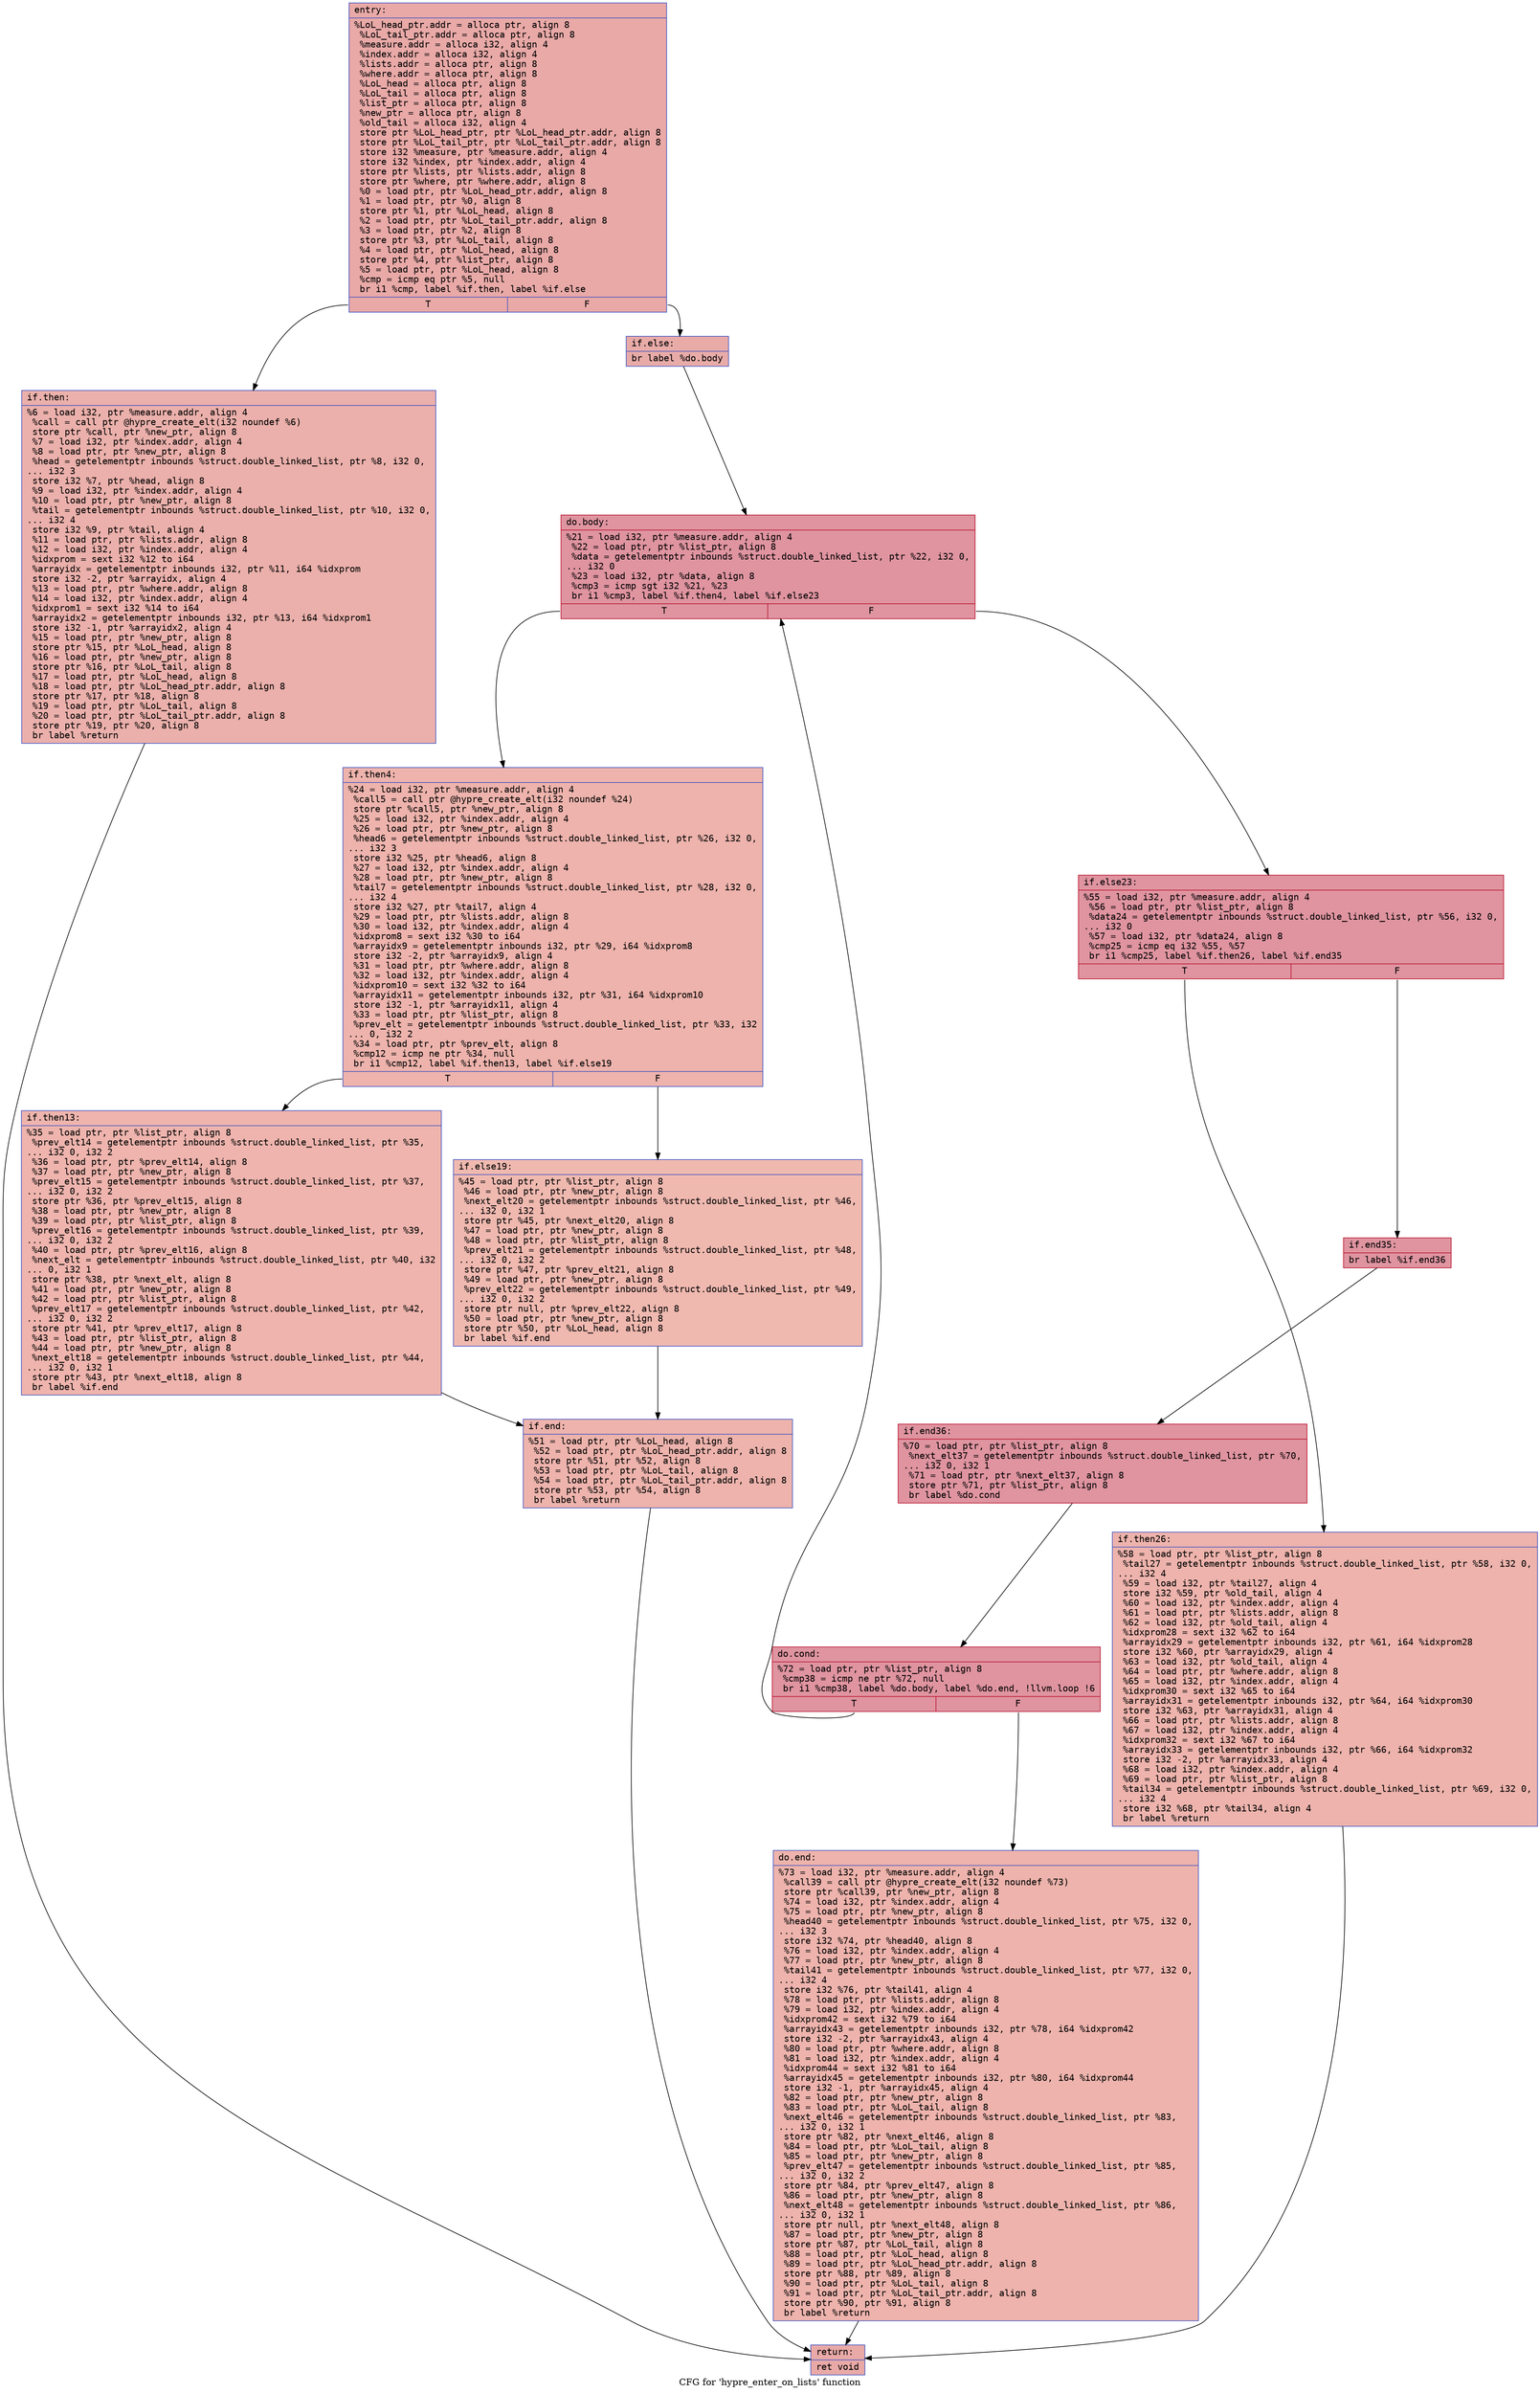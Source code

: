 digraph "CFG for 'hypre_enter_on_lists' function" {
	label="CFG for 'hypre_enter_on_lists' function";

	Node0x564798d72050 [shape=record,color="#3d50c3ff", style=filled, fillcolor="#ca3b3770" fontname="Courier",label="{entry:\l|  %LoL_head_ptr.addr = alloca ptr, align 8\l  %LoL_tail_ptr.addr = alloca ptr, align 8\l  %measure.addr = alloca i32, align 4\l  %index.addr = alloca i32, align 4\l  %lists.addr = alloca ptr, align 8\l  %where.addr = alloca ptr, align 8\l  %LoL_head = alloca ptr, align 8\l  %LoL_tail = alloca ptr, align 8\l  %list_ptr = alloca ptr, align 8\l  %new_ptr = alloca ptr, align 8\l  %old_tail = alloca i32, align 4\l  store ptr %LoL_head_ptr, ptr %LoL_head_ptr.addr, align 8\l  store ptr %LoL_tail_ptr, ptr %LoL_tail_ptr.addr, align 8\l  store i32 %measure, ptr %measure.addr, align 4\l  store i32 %index, ptr %index.addr, align 4\l  store ptr %lists, ptr %lists.addr, align 8\l  store ptr %where, ptr %where.addr, align 8\l  %0 = load ptr, ptr %LoL_head_ptr.addr, align 8\l  %1 = load ptr, ptr %0, align 8\l  store ptr %1, ptr %LoL_head, align 8\l  %2 = load ptr, ptr %LoL_tail_ptr.addr, align 8\l  %3 = load ptr, ptr %2, align 8\l  store ptr %3, ptr %LoL_tail, align 8\l  %4 = load ptr, ptr %LoL_head, align 8\l  store ptr %4, ptr %list_ptr, align 8\l  %5 = load ptr, ptr %LoL_head, align 8\l  %cmp = icmp eq ptr %5, null\l  br i1 %cmp, label %if.then, label %if.else\l|{<s0>T|<s1>F}}"];
	Node0x564798d72050:s0 -> Node0x564798d736a0[tooltip="entry -> if.then\nProbability 37.50%" ];
	Node0x564798d72050:s1 -> Node0x564798d73710[tooltip="entry -> if.else\nProbability 62.50%" ];
	Node0x564798d736a0 [shape=record,color="#3d50c3ff", style=filled, fillcolor="#d24b4070" fontname="Courier",label="{if.then:\l|  %6 = load i32, ptr %measure.addr, align 4\l  %call = call ptr @hypre_create_elt(i32 noundef %6)\l  store ptr %call, ptr %new_ptr, align 8\l  %7 = load i32, ptr %index.addr, align 4\l  %8 = load ptr, ptr %new_ptr, align 8\l  %head = getelementptr inbounds %struct.double_linked_list, ptr %8, i32 0,\l... i32 3\l  store i32 %7, ptr %head, align 8\l  %9 = load i32, ptr %index.addr, align 4\l  %10 = load ptr, ptr %new_ptr, align 8\l  %tail = getelementptr inbounds %struct.double_linked_list, ptr %10, i32 0,\l... i32 4\l  store i32 %9, ptr %tail, align 4\l  %11 = load ptr, ptr %lists.addr, align 8\l  %12 = load i32, ptr %index.addr, align 4\l  %idxprom = sext i32 %12 to i64\l  %arrayidx = getelementptr inbounds i32, ptr %11, i64 %idxprom\l  store i32 -2, ptr %arrayidx, align 4\l  %13 = load ptr, ptr %where.addr, align 8\l  %14 = load i32, ptr %index.addr, align 4\l  %idxprom1 = sext i32 %14 to i64\l  %arrayidx2 = getelementptr inbounds i32, ptr %13, i64 %idxprom1\l  store i32 -1, ptr %arrayidx2, align 4\l  %15 = load ptr, ptr %new_ptr, align 8\l  store ptr %15, ptr %LoL_head, align 8\l  %16 = load ptr, ptr %new_ptr, align 8\l  store ptr %16, ptr %LoL_tail, align 8\l  %17 = load ptr, ptr %LoL_head, align 8\l  %18 = load ptr, ptr %LoL_head_ptr.addr, align 8\l  store ptr %17, ptr %18, align 8\l  %19 = load ptr, ptr %LoL_tail, align 8\l  %20 = load ptr, ptr %LoL_tail_ptr.addr, align 8\l  store ptr %19, ptr %20, align 8\l  br label %return\l}"];
	Node0x564798d736a0 -> Node0x564798d74de0[tooltip="if.then -> return\nProbability 100.00%" ];
	Node0x564798d73710 [shape=record,color="#3d50c3ff", style=filled, fillcolor="#cc403a70" fontname="Courier",label="{if.else:\l|  br label %do.body\l}"];
	Node0x564798d73710 -> Node0x564798d74ec0[tooltip="if.else -> do.body\nProbability 100.00%" ];
	Node0x564798d74ec0 [shape=record,color="#b70d28ff", style=filled, fillcolor="#b70d2870" fontname="Courier",label="{do.body:\l|  %21 = load i32, ptr %measure.addr, align 4\l  %22 = load ptr, ptr %list_ptr, align 8\l  %data = getelementptr inbounds %struct.double_linked_list, ptr %22, i32 0,\l... i32 0\l  %23 = load i32, ptr %data, align 8\l  %cmp3 = icmp sgt i32 %21, %23\l  br i1 %cmp3, label %if.then4, label %if.else23\l|{<s0>T|<s1>F}}"];
	Node0x564798d74ec0:s0 -> Node0x564798d752b0[tooltip="do.body -> if.then4\nProbability 3.12%" ];
	Node0x564798d74ec0:s1 -> Node0x564798d75300[tooltip="do.body -> if.else23\nProbability 96.88%" ];
	Node0x564798d752b0 [shape=record,color="#3d50c3ff", style=filled, fillcolor="#d6524470" fontname="Courier",label="{if.then4:\l|  %24 = load i32, ptr %measure.addr, align 4\l  %call5 = call ptr @hypre_create_elt(i32 noundef %24)\l  store ptr %call5, ptr %new_ptr, align 8\l  %25 = load i32, ptr %index.addr, align 4\l  %26 = load ptr, ptr %new_ptr, align 8\l  %head6 = getelementptr inbounds %struct.double_linked_list, ptr %26, i32 0,\l... i32 3\l  store i32 %25, ptr %head6, align 8\l  %27 = load i32, ptr %index.addr, align 4\l  %28 = load ptr, ptr %new_ptr, align 8\l  %tail7 = getelementptr inbounds %struct.double_linked_list, ptr %28, i32 0,\l... i32 4\l  store i32 %27, ptr %tail7, align 4\l  %29 = load ptr, ptr %lists.addr, align 8\l  %30 = load i32, ptr %index.addr, align 4\l  %idxprom8 = sext i32 %30 to i64\l  %arrayidx9 = getelementptr inbounds i32, ptr %29, i64 %idxprom8\l  store i32 -2, ptr %arrayidx9, align 4\l  %31 = load ptr, ptr %where.addr, align 8\l  %32 = load i32, ptr %index.addr, align 4\l  %idxprom10 = sext i32 %32 to i64\l  %arrayidx11 = getelementptr inbounds i32, ptr %31, i64 %idxprom10\l  store i32 -1, ptr %arrayidx11, align 4\l  %33 = load ptr, ptr %list_ptr, align 8\l  %prev_elt = getelementptr inbounds %struct.double_linked_list, ptr %33, i32\l... 0, i32 2\l  %34 = load ptr, ptr %prev_elt, align 8\l  %cmp12 = icmp ne ptr %34, null\l  br i1 %cmp12, label %if.then13, label %if.else19\l|{<s0>T|<s1>F}}"];
	Node0x564798d752b0:s0 -> Node0x564798d763f0[tooltip="if.then4 -> if.then13\nProbability 62.50%" ];
	Node0x564798d752b0:s1 -> Node0x564798d76470[tooltip="if.then4 -> if.else19\nProbability 37.50%" ];
	Node0x564798d763f0 [shape=record,color="#3d50c3ff", style=filled, fillcolor="#d8564670" fontname="Courier",label="{if.then13:\l|  %35 = load ptr, ptr %list_ptr, align 8\l  %prev_elt14 = getelementptr inbounds %struct.double_linked_list, ptr %35,\l... i32 0, i32 2\l  %36 = load ptr, ptr %prev_elt14, align 8\l  %37 = load ptr, ptr %new_ptr, align 8\l  %prev_elt15 = getelementptr inbounds %struct.double_linked_list, ptr %37,\l... i32 0, i32 2\l  store ptr %36, ptr %prev_elt15, align 8\l  %38 = load ptr, ptr %new_ptr, align 8\l  %39 = load ptr, ptr %list_ptr, align 8\l  %prev_elt16 = getelementptr inbounds %struct.double_linked_list, ptr %39,\l... i32 0, i32 2\l  %40 = load ptr, ptr %prev_elt16, align 8\l  %next_elt = getelementptr inbounds %struct.double_linked_list, ptr %40, i32\l... 0, i32 1\l  store ptr %38, ptr %next_elt, align 8\l  %41 = load ptr, ptr %new_ptr, align 8\l  %42 = load ptr, ptr %list_ptr, align 8\l  %prev_elt17 = getelementptr inbounds %struct.double_linked_list, ptr %42,\l... i32 0, i32 2\l  store ptr %41, ptr %prev_elt17, align 8\l  %43 = load ptr, ptr %list_ptr, align 8\l  %44 = load ptr, ptr %new_ptr, align 8\l  %next_elt18 = getelementptr inbounds %struct.double_linked_list, ptr %44,\l... i32 0, i32 1\l  store ptr %43, ptr %next_elt18, align 8\l  br label %if.end\l}"];
	Node0x564798d763f0 -> Node0x564798d778e0[tooltip="if.then13 -> if.end\nProbability 100.00%" ];
	Node0x564798d76470 [shape=record,color="#3d50c3ff", style=filled, fillcolor="#de614d70" fontname="Courier",label="{if.else19:\l|  %45 = load ptr, ptr %list_ptr, align 8\l  %46 = load ptr, ptr %new_ptr, align 8\l  %next_elt20 = getelementptr inbounds %struct.double_linked_list, ptr %46,\l... i32 0, i32 1\l  store ptr %45, ptr %next_elt20, align 8\l  %47 = load ptr, ptr %new_ptr, align 8\l  %48 = load ptr, ptr %list_ptr, align 8\l  %prev_elt21 = getelementptr inbounds %struct.double_linked_list, ptr %48,\l... i32 0, i32 2\l  store ptr %47, ptr %prev_elt21, align 8\l  %49 = load ptr, ptr %new_ptr, align 8\l  %prev_elt22 = getelementptr inbounds %struct.double_linked_list, ptr %49,\l... i32 0, i32 2\l  store ptr null, ptr %prev_elt22, align 8\l  %50 = load ptr, ptr %new_ptr, align 8\l  store ptr %50, ptr %LoL_head, align 8\l  br label %if.end\l}"];
	Node0x564798d76470 -> Node0x564798d778e0[tooltip="if.else19 -> if.end\nProbability 100.00%" ];
	Node0x564798d778e0 [shape=record,color="#3d50c3ff", style=filled, fillcolor="#d6524470" fontname="Courier",label="{if.end:\l|  %51 = load ptr, ptr %LoL_head, align 8\l  %52 = load ptr, ptr %LoL_head_ptr.addr, align 8\l  store ptr %51, ptr %52, align 8\l  %53 = load ptr, ptr %LoL_tail, align 8\l  %54 = load ptr, ptr %LoL_tail_ptr.addr, align 8\l  store ptr %53, ptr %54, align 8\l  br label %return\l}"];
	Node0x564798d778e0 -> Node0x564798d74de0[tooltip="if.end -> return\nProbability 100.00%" ];
	Node0x564798d75300 [shape=record,color="#b70d28ff", style=filled, fillcolor="#b70d2870" fontname="Courier",label="{if.else23:\l|  %55 = load i32, ptr %measure.addr, align 4\l  %56 = load ptr, ptr %list_ptr, align 8\l  %data24 = getelementptr inbounds %struct.double_linked_list, ptr %56, i32 0,\l... i32 0\l  %57 = load i32, ptr %data24, align 8\l  %cmp25 = icmp eq i32 %55, %57\l  br i1 %cmp25, label %if.then26, label %if.end35\l|{<s0>T|<s1>F}}"];
	Node0x564798d75300:s0 -> Node0x564798d791b0[tooltip="if.else23 -> if.then26\nProbability 3.12%" ];
	Node0x564798d75300:s1 -> Node0x564798d79200[tooltip="if.else23 -> if.end35\nProbability 96.88%" ];
	Node0x564798d791b0 [shape=record,color="#3d50c3ff", style=filled, fillcolor="#d6524470" fontname="Courier",label="{if.then26:\l|  %58 = load ptr, ptr %list_ptr, align 8\l  %tail27 = getelementptr inbounds %struct.double_linked_list, ptr %58, i32 0,\l... i32 4\l  %59 = load i32, ptr %tail27, align 4\l  store i32 %59, ptr %old_tail, align 4\l  %60 = load i32, ptr %index.addr, align 4\l  %61 = load ptr, ptr %lists.addr, align 8\l  %62 = load i32, ptr %old_tail, align 4\l  %idxprom28 = sext i32 %62 to i64\l  %arrayidx29 = getelementptr inbounds i32, ptr %61, i64 %idxprom28\l  store i32 %60, ptr %arrayidx29, align 4\l  %63 = load i32, ptr %old_tail, align 4\l  %64 = load ptr, ptr %where.addr, align 8\l  %65 = load i32, ptr %index.addr, align 4\l  %idxprom30 = sext i32 %65 to i64\l  %arrayidx31 = getelementptr inbounds i32, ptr %64, i64 %idxprom30\l  store i32 %63, ptr %arrayidx31, align 4\l  %66 = load ptr, ptr %lists.addr, align 8\l  %67 = load i32, ptr %index.addr, align 4\l  %idxprom32 = sext i32 %67 to i64\l  %arrayidx33 = getelementptr inbounds i32, ptr %66, i64 %idxprom32\l  store i32 -2, ptr %arrayidx33, align 4\l  %68 = load i32, ptr %index.addr, align 4\l  %69 = load ptr, ptr %list_ptr, align 8\l  %tail34 = getelementptr inbounds %struct.double_linked_list, ptr %69, i32 0,\l... i32 4\l  store i32 %68, ptr %tail34, align 4\l  br label %return\l}"];
	Node0x564798d791b0 -> Node0x564798d74de0[tooltip="if.then26 -> return\nProbability 100.00%" ];
	Node0x564798d79200 [shape=record,color="#b70d28ff", style=filled, fillcolor="#b70d2870" fontname="Courier",label="{if.end35:\l|  br label %if.end36\l}"];
	Node0x564798d79200 -> Node0x564798d7a2a0[tooltip="if.end35 -> if.end36\nProbability 100.00%" ];
	Node0x564798d7a2a0 [shape=record,color="#b70d28ff", style=filled, fillcolor="#b70d2870" fontname="Courier",label="{if.end36:\l|  %70 = load ptr, ptr %list_ptr, align 8\l  %next_elt37 = getelementptr inbounds %struct.double_linked_list, ptr %70,\l... i32 0, i32 1\l  %71 = load ptr, ptr %next_elt37, align 8\l  store ptr %71, ptr %list_ptr, align 8\l  br label %do.cond\l}"];
	Node0x564798d7a2a0 -> Node0x564798d7a620[tooltip="if.end36 -> do.cond\nProbability 100.00%" ];
	Node0x564798d7a620 [shape=record,color="#b70d28ff", style=filled, fillcolor="#b70d2870" fontname="Courier",label="{do.cond:\l|  %72 = load ptr, ptr %list_ptr, align 8\l  %cmp38 = icmp ne ptr %72, null\l  br i1 %cmp38, label %do.body, label %do.end, !llvm.loop !6\l|{<s0>T|<s1>F}}"];
	Node0x564798d7a620:s0 -> Node0x564798d74ec0[tooltip="do.cond -> do.body\nProbability 96.88%" ];
	Node0x564798d7a620:s1 -> Node0x564798d7a830[tooltip="do.cond -> do.end\nProbability 3.12%" ];
	Node0x564798d7a830 [shape=record,color="#3d50c3ff", style=filled, fillcolor="#d6524470" fontname="Courier",label="{do.end:\l|  %73 = load i32, ptr %measure.addr, align 4\l  %call39 = call ptr @hypre_create_elt(i32 noundef %73)\l  store ptr %call39, ptr %new_ptr, align 8\l  %74 = load i32, ptr %index.addr, align 4\l  %75 = load ptr, ptr %new_ptr, align 8\l  %head40 = getelementptr inbounds %struct.double_linked_list, ptr %75, i32 0,\l... i32 3\l  store i32 %74, ptr %head40, align 8\l  %76 = load i32, ptr %index.addr, align 4\l  %77 = load ptr, ptr %new_ptr, align 8\l  %tail41 = getelementptr inbounds %struct.double_linked_list, ptr %77, i32 0,\l... i32 4\l  store i32 %76, ptr %tail41, align 4\l  %78 = load ptr, ptr %lists.addr, align 8\l  %79 = load i32, ptr %index.addr, align 4\l  %idxprom42 = sext i32 %79 to i64\l  %arrayidx43 = getelementptr inbounds i32, ptr %78, i64 %idxprom42\l  store i32 -2, ptr %arrayidx43, align 4\l  %80 = load ptr, ptr %where.addr, align 8\l  %81 = load i32, ptr %index.addr, align 4\l  %idxprom44 = sext i32 %81 to i64\l  %arrayidx45 = getelementptr inbounds i32, ptr %80, i64 %idxprom44\l  store i32 -1, ptr %arrayidx45, align 4\l  %82 = load ptr, ptr %new_ptr, align 8\l  %83 = load ptr, ptr %LoL_tail, align 8\l  %next_elt46 = getelementptr inbounds %struct.double_linked_list, ptr %83,\l... i32 0, i32 1\l  store ptr %82, ptr %next_elt46, align 8\l  %84 = load ptr, ptr %LoL_tail, align 8\l  %85 = load ptr, ptr %new_ptr, align 8\l  %prev_elt47 = getelementptr inbounds %struct.double_linked_list, ptr %85,\l... i32 0, i32 2\l  store ptr %84, ptr %prev_elt47, align 8\l  %86 = load ptr, ptr %new_ptr, align 8\l  %next_elt48 = getelementptr inbounds %struct.double_linked_list, ptr %86,\l... i32 0, i32 1\l  store ptr null, ptr %next_elt48, align 8\l  %87 = load ptr, ptr %new_ptr, align 8\l  store ptr %87, ptr %LoL_tail, align 8\l  %88 = load ptr, ptr %LoL_head, align 8\l  %89 = load ptr, ptr %LoL_head_ptr.addr, align 8\l  store ptr %88, ptr %89, align 8\l  %90 = load ptr, ptr %LoL_tail, align 8\l  %91 = load ptr, ptr %LoL_tail_ptr.addr, align 8\l  store ptr %90, ptr %91, align 8\l  br label %return\l}"];
	Node0x564798d7a830 -> Node0x564798d74de0[tooltip="do.end -> return\nProbability 100.00%" ];
	Node0x564798d74de0 [shape=record,color="#3d50c3ff", style=filled, fillcolor="#ca3b3770" fontname="Courier",label="{return:\l|  ret void\l}"];
}
